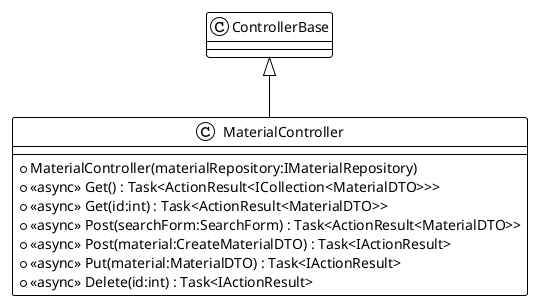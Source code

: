 @startuml
!theme plain
class MaterialController {
    + MaterialController(materialRepository:IMaterialRepository)
    + <<async>> Get() : Task<ActionResult<ICollection<MaterialDTO>>>
    + <<async>> Get(id:int) : Task<ActionResult<MaterialDTO>>
    + <<async>> Post(searchForm:SearchForm) : Task<ActionResult<MaterialDTO>>
    + <<async>> Post(material:CreateMaterialDTO) : Task<IActionResult>
    + <<async>> Put(material:MaterialDTO) : Task<IActionResult>
    + <<async>> Delete(id:int) : Task<IActionResult>
}
ControllerBase <|-- MaterialController
@enduml
